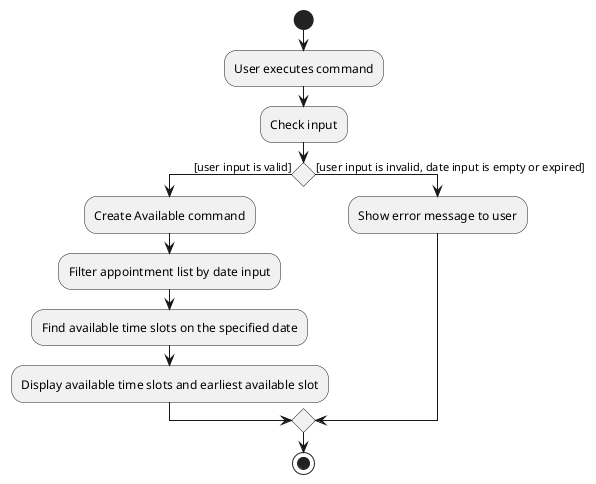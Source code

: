 @startuml
start
:User executes command;
:Check input;
if() then ([user input is valid])
    :Create Available command;
    :Filter appointment list by date input;
    :Find available time slots on the specified date;
    :Display available time slots and earliest available slot;
else([user input is invalid, date input is empty or expired])
    :Show error message to user;
endif
stop
@enduml